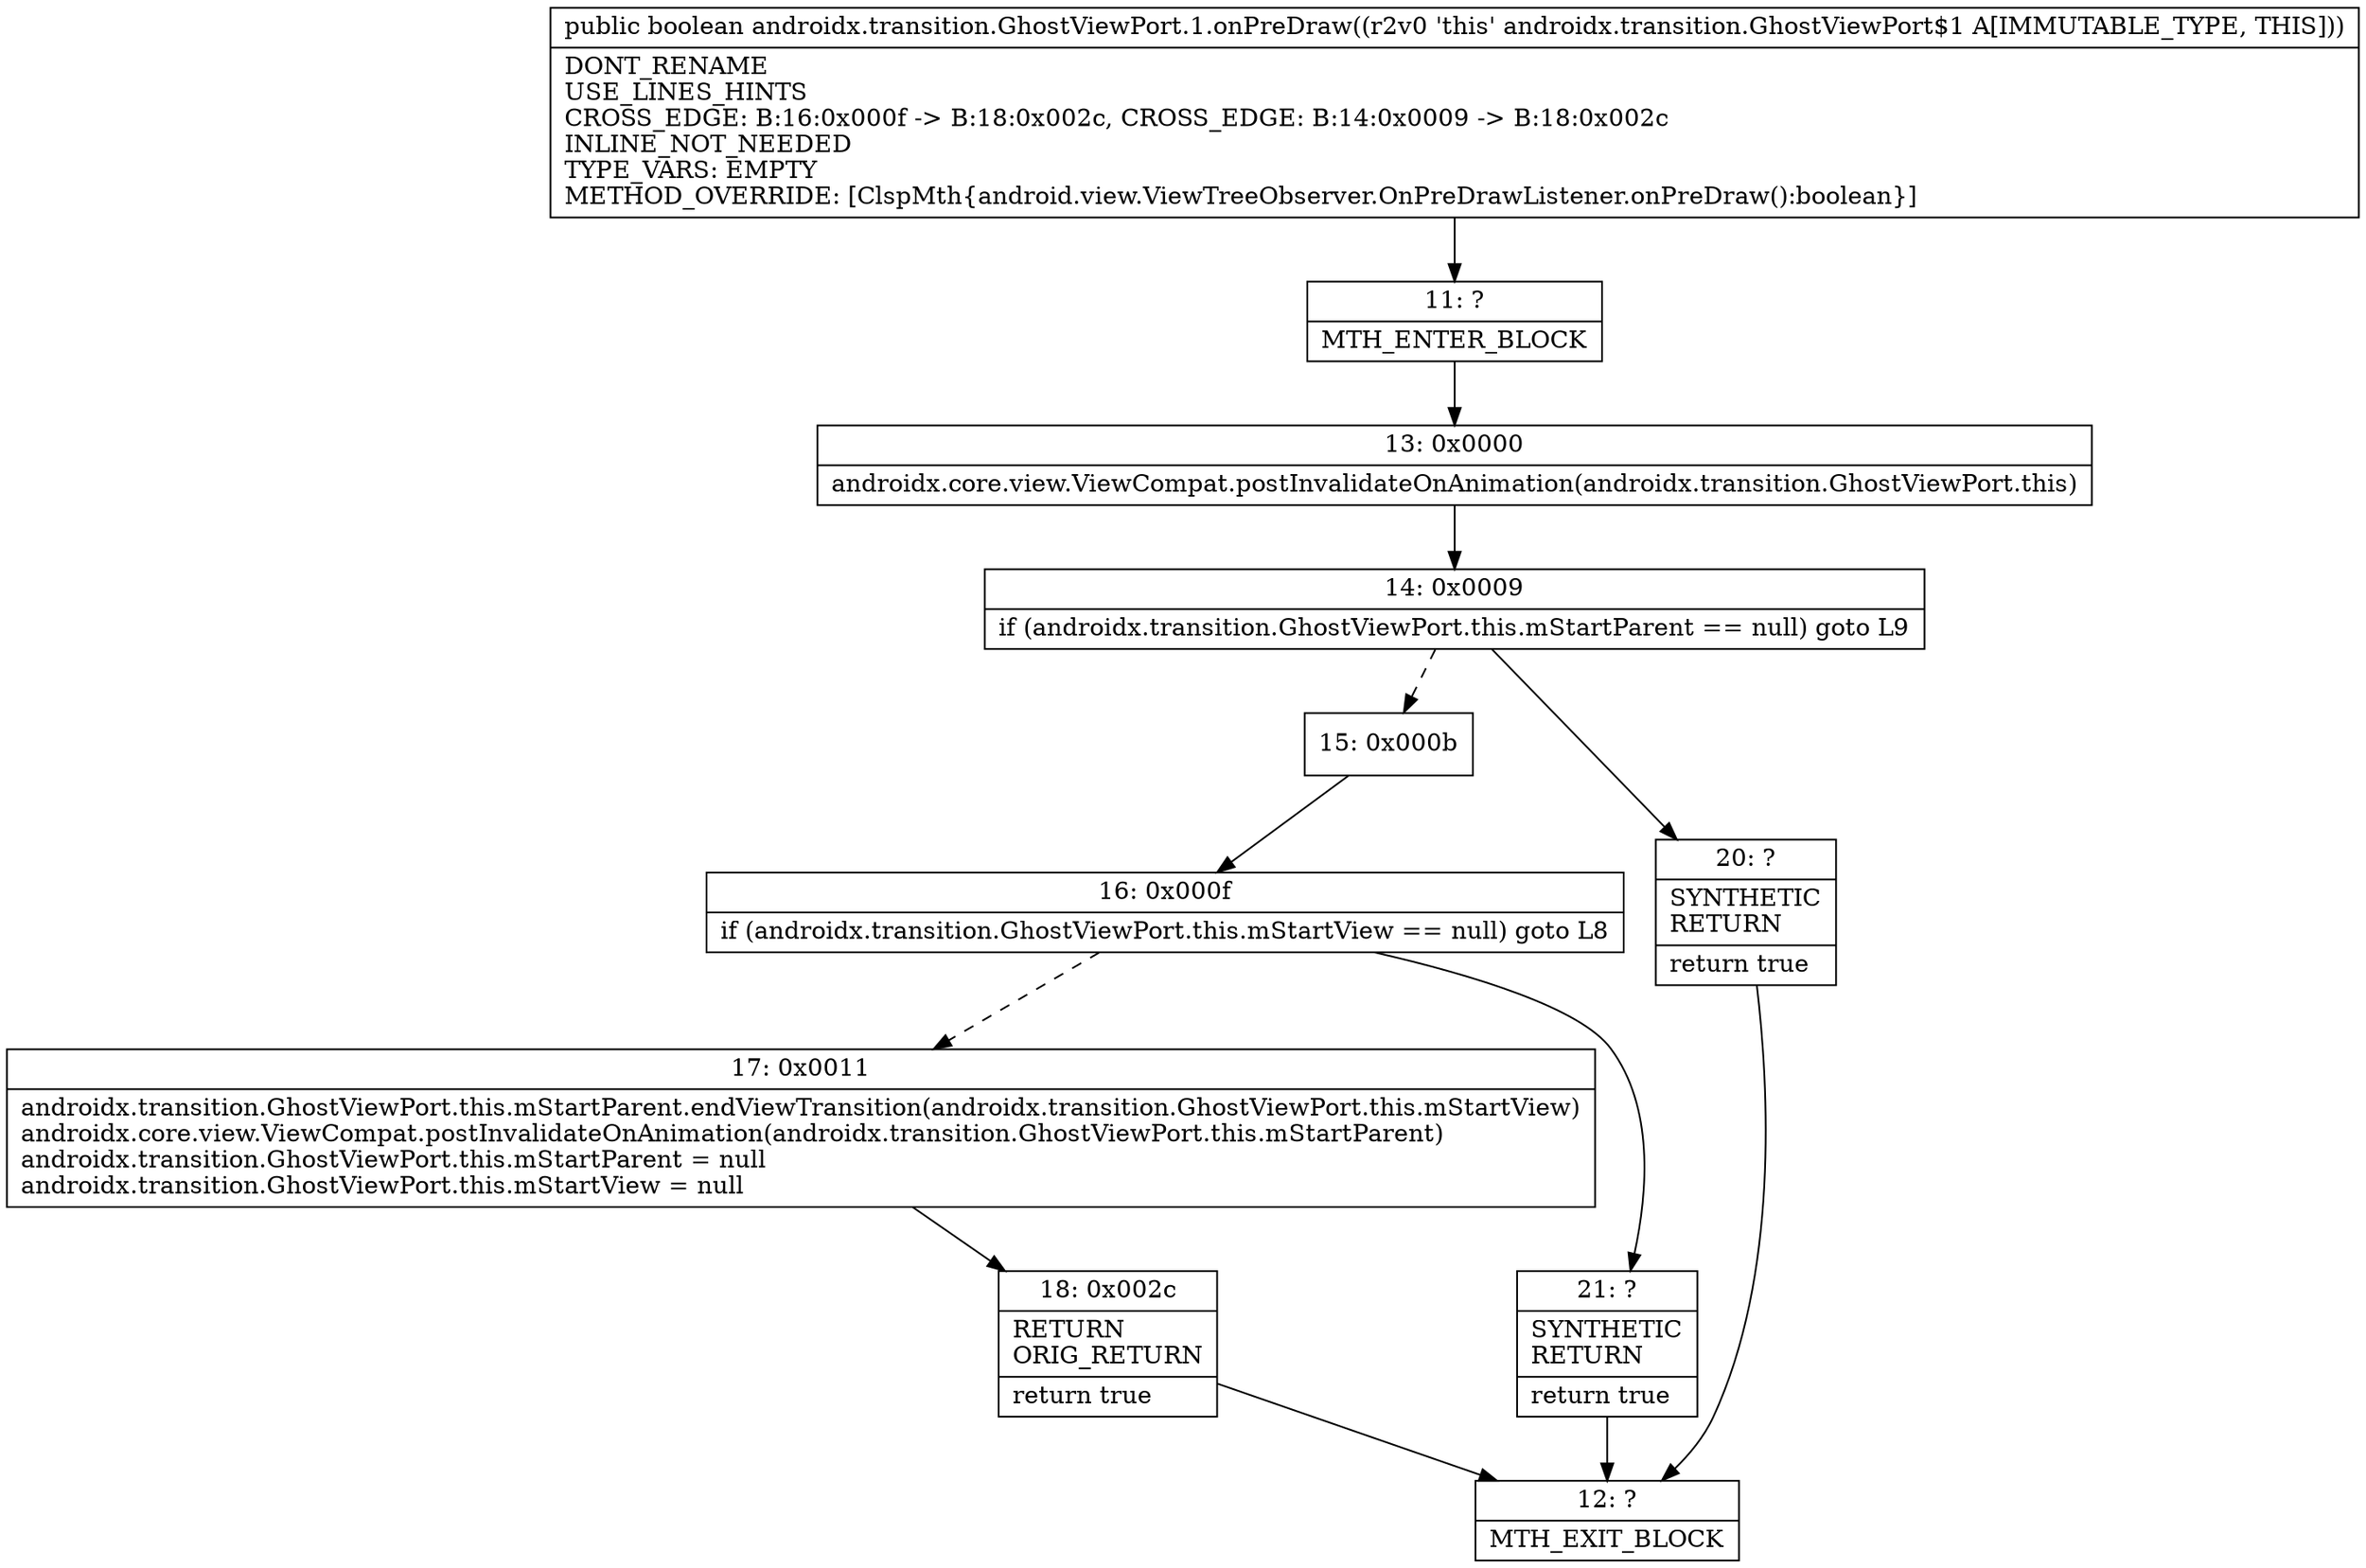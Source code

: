 digraph "CFG forandroidx.transition.GhostViewPort.1.onPreDraw()Z" {
Node_11 [shape=record,label="{11\:\ ?|MTH_ENTER_BLOCK\l}"];
Node_13 [shape=record,label="{13\:\ 0x0000|androidx.core.view.ViewCompat.postInvalidateOnAnimation(androidx.transition.GhostViewPort.this)\l}"];
Node_14 [shape=record,label="{14\:\ 0x0009|if (androidx.transition.GhostViewPort.this.mStartParent == null) goto L9\l}"];
Node_15 [shape=record,label="{15\:\ 0x000b}"];
Node_16 [shape=record,label="{16\:\ 0x000f|if (androidx.transition.GhostViewPort.this.mStartView == null) goto L8\l}"];
Node_17 [shape=record,label="{17\:\ 0x0011|androidx.transition.GhostViewPort.this.mStartParent.endViewTransition(androidx.transition.GhostViewPort.this.mStartView)\landroidx.core.view.ViewCompat.postInvalidateOnAnimation(androidx.transition.GhostViewPort.this.mStartParent)\landroidx.transition.GhostViewPort.this.mStartParent = null\landroidx.transition.GhostViewPort.this.mStartView = null\l}"];
Node_18 [shape=record,label="{18\:\ 0x002c|RETURN\lORIG_RETURN\l|return true\l}"];
Node_12 [shape=record,label="{12\:\ ?|MTH_EXIT_BLOCK\l}"];
Node_21 [shape=record,label="{21\:\ ?|SYNTHETIC\lRETURN\l|return true\l}"];
Node_20 [shape=record,label="{20\:\ ?|SYNTHETIC\lRETURN\l|return true\l}"];
MethodNode[shape=record,label="{public boolean androidx.transition.GhostViewPort.1.onPreDraw((r2v0 'this' androidx.transition.GhostViewPort$1 A[IMMUTABLE_TYPE, THIS]))  | DONT_RENAME\lUSE_LINES_HINTS\lCROSS_EDGE: B:16:0x000f \-\> B:18:0x002c, CROSS_EDGE: B:14:0x0009 \-\> B:18:0x002c\lINLINE_NOT_NEEDED\lTYPE_VARS: EMPTY\lMETHOD_OVERRIDE: [ClspMth\{android.view.ViewTreeObserver.OnPreDrawListener.onPreDraw():boolean\}]\l}"];
MethodNode -> Node_11;Node_11 -> Node_13;
Node_13 -> Node_14;
Node_14 -> Node_15[style=dashed];
Node_14 -> Node_20;
Node_15 -> Node_16;
Node_16 -> Node_17[style=dashed];
Node_16 -> Node_21;
Node_17 -> Node_18;
Node_18 -> Node_12;
Node_21 -> Node_12;
Node_20 -> Node_12;
}

